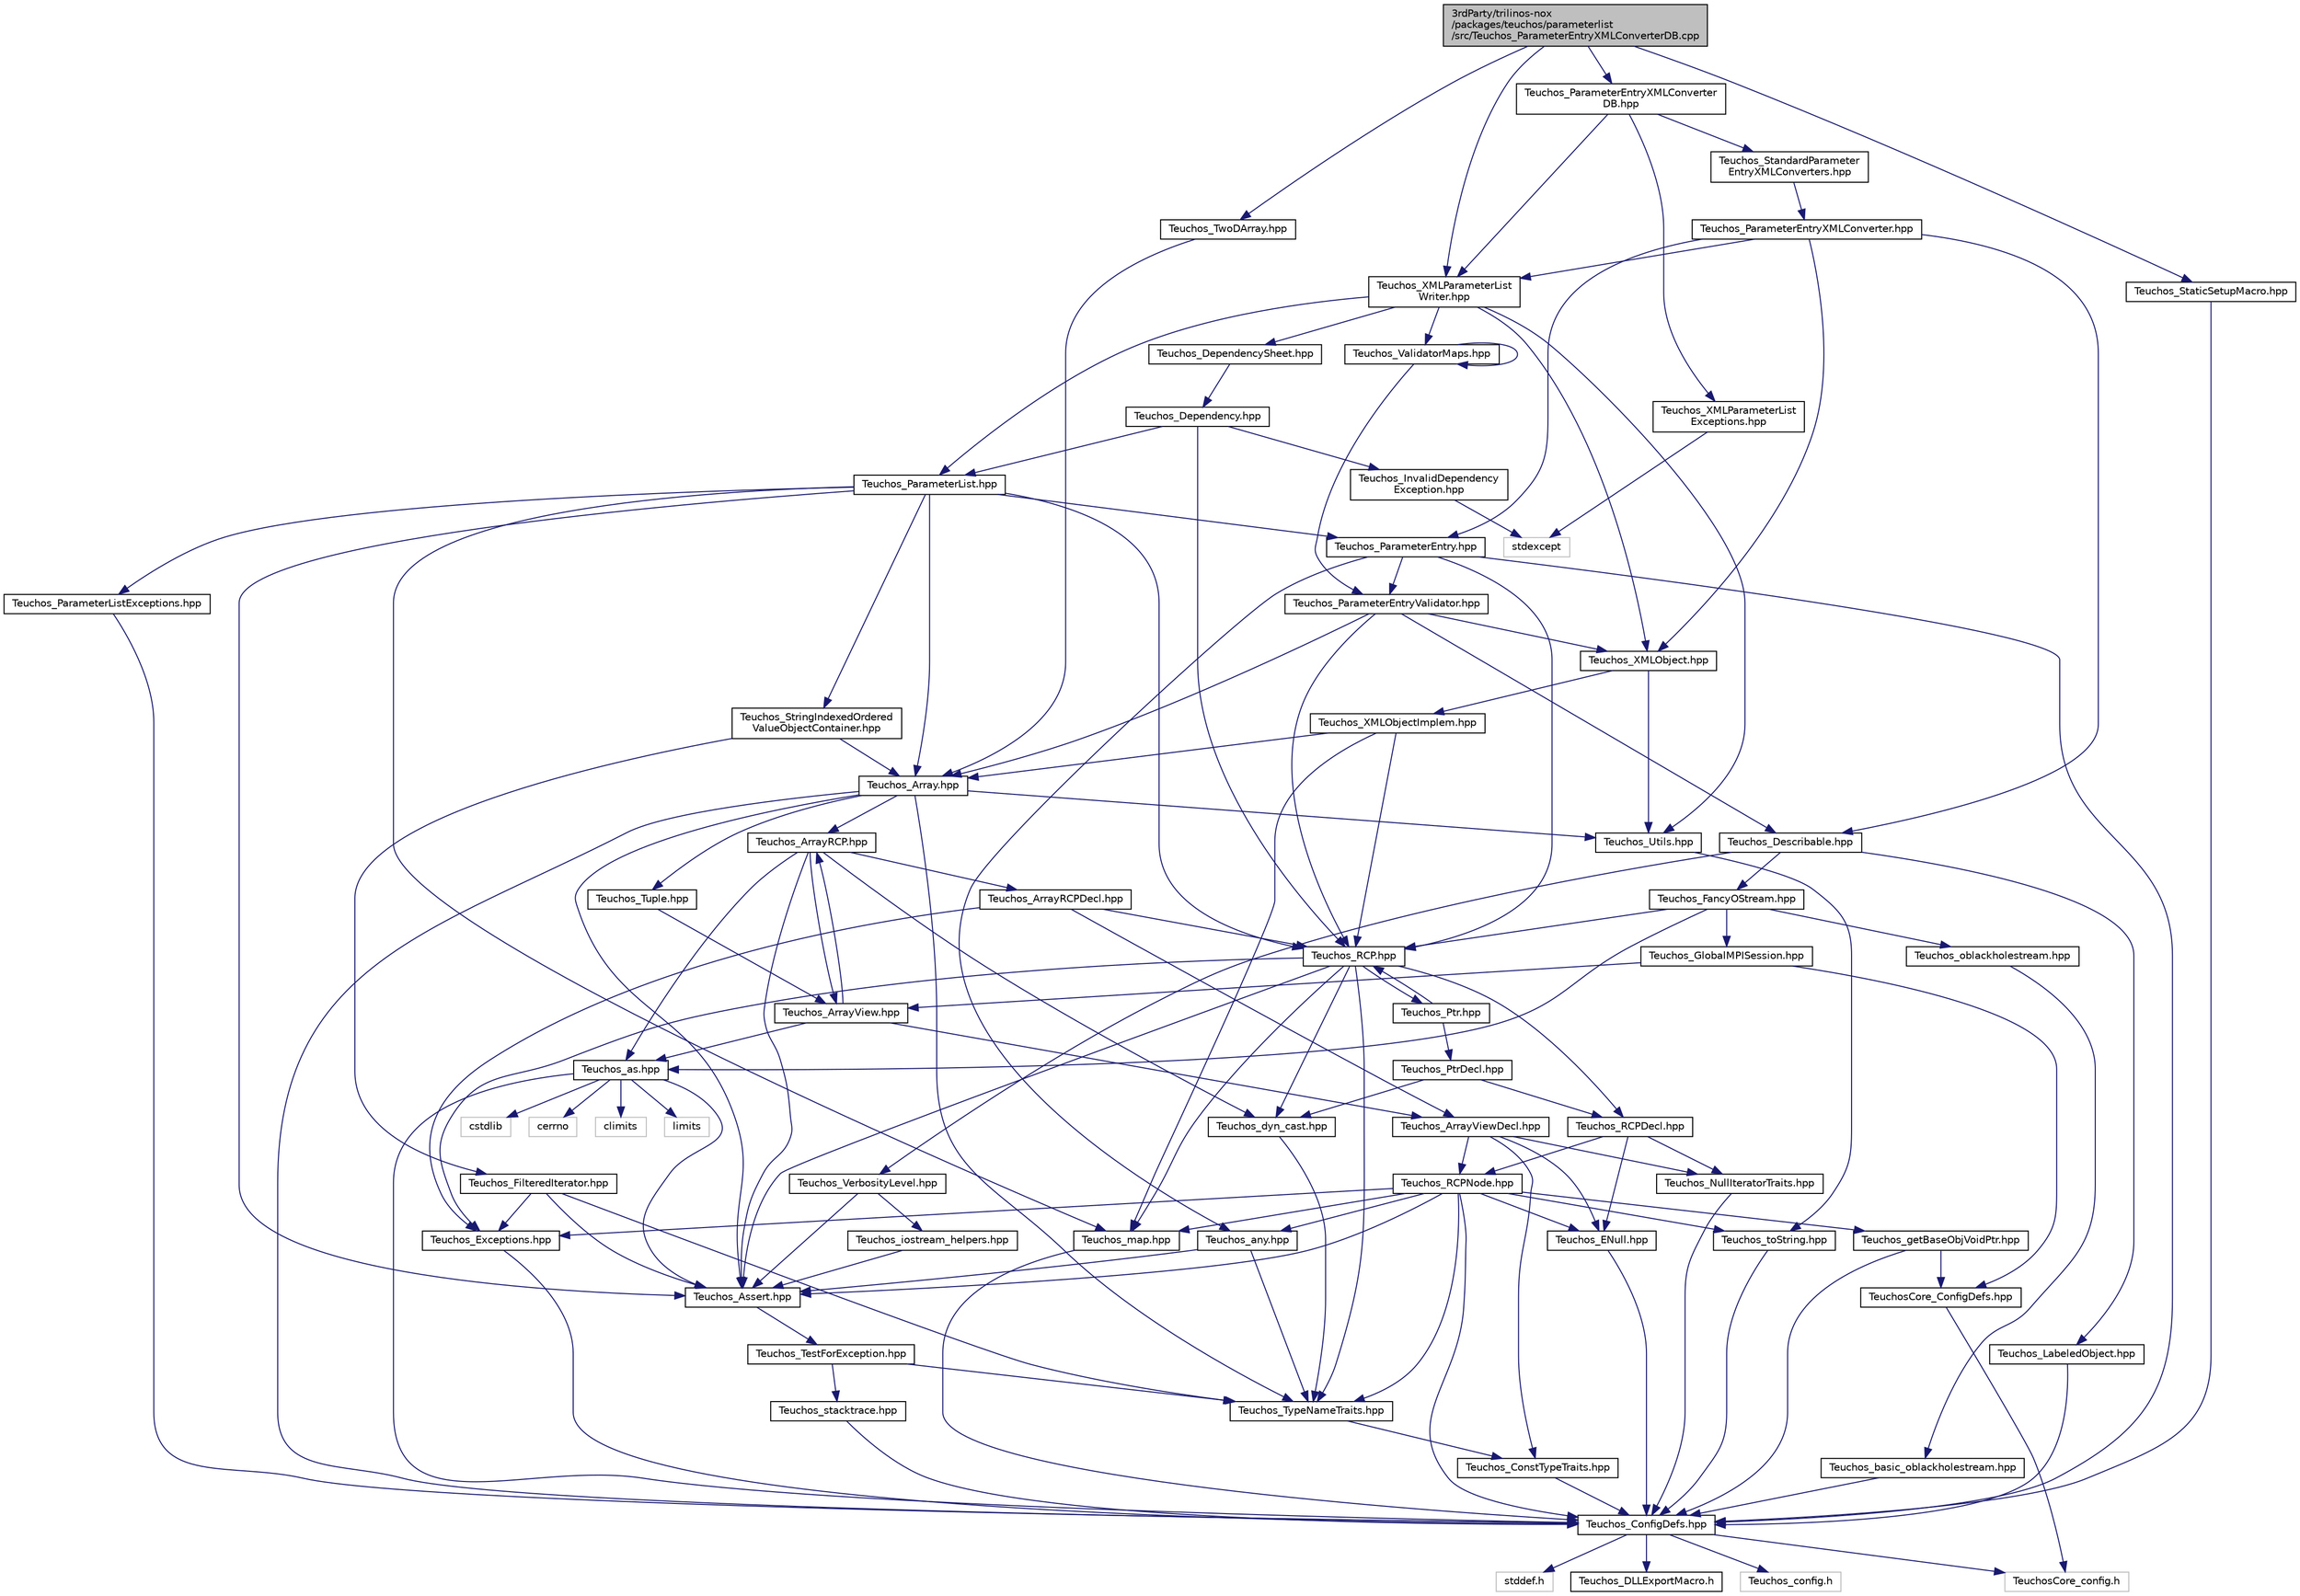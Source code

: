 digraph "3rdParty/trilinos-nox/packages/teuchos/parameterlist/src/Teuchos_ParameterEntryXMLConverterDB.cpp"
{
  edge [fontname="Helvetica",fontsize="10",labelfontname="Helvetica",labelfontsize="10"];
  node [fontname="Helvetica",fontsize="10",shape=record];
  Node0 [label="3rdParty/trilinos-nox\l/packages/teuchos/parameterlist\l/src/Teuchos_ParameterEntryXMLConverterDB.cpp",height=0.2,width=0.4,color="black", fillcolor="grey75", style="filled", fontcolor="black"];
  Node0 -> Node1 [color="midnightblue",fontsize="10",style="solid",fontname="Helvetica"];
  Node1 [label="Teuchos_ParameterEntryXMLConverter\lDB.hpp",height=0.2,width=0.4,color="black", fillcolor="white", style="filled",URL="$d3/deb/_teuchos___parameter_entry_x_m_l_converter_d_b_8hpp.html"];
  Node1 -> Node2 [color="midnightblue",fontsize="10",style="solid",fontname="Helvetica"];
  Node2 [label="Teuchos_StandardParameter\lEntryXMLConverters.hpp",height=0.2,width=0.4,color="black", fillcolor="white", style="filled",URL="$da/d93/_teuchos___standard_parameter_entry_x_m_l_converters_8hpp.html",tooltip="A collection of standard ParameterEntryXMLConverters. "];
  Node2 -> Node3 [color="midnightblue",fontsize="10",style="solid",fontname="Helvetica"];
  Node3 [label="Teuchos_ParameterEntryXMLConverter.hpp",height=0.2,width=0.4,color="black", fillcolor="white", style="filled",URL="$db/d9d/_teuchos___parameter_entry_x_m_l_converter_8hpp.html"];
  Node3 -> Node4 [color="midnightblue",fontsize="10",style="solid",fontname="Helvetica"];
  Node4 [label="Teuchos_ParameterEntry.hpp",height=0.2,width=0.4,color="black", fillcolor="white", style="filled",URL="$d9/daf/_teuchos___parameter_entry_8hpp.html",tooltip="Object held as the \"value\" in the Teuchos::ParameterList std::map. "];
  Node4 -> Node5 [color="midnightblue",fontsize="10",style="solid",fontname="Helvetica"];
  Node5 [label="Teuchos_ConfigDefs.hpp",height=0.2,width=0.4,color="black", fillcolor="white", style="filled",URL="$d5/d3c/_teuchos___config_defs_8hpp.html",tooltip="Teuchos header file which uses auto-configuration information to include necessary C++ headers..."];
  Node5 -> Node6 [color="midnightblue",fontsize="10",style="solid",fontname="Helvetica"];
  Node6 [label="TeuchosCore_config.h",height=0.2,width=0.4,color="grey75", fillcolor="white", style="filled"];
  Node5 -> Node7 [color="midnightblue",fontsize="10",style="solid",fontname="Helvetica"];
  Node7 [label="Teuchos_config.h",height=0.2,width=0.4,color="grey75", fillcolor="white", style="filled"];
  Node5 -> Node8 [color="midnightblue",fontsize="10",style="solid",fontname="Helvetica"];
  Node8 [label="stddef.h",height=0.2,width=0.4,color="grey75", fillcolor="white", style="filled"];
  Node5 -> Node9 [color="midnightblue",fontsize="10",style="solid",fontname="Helvetica"];
  Node9 [label="Teuchos_DLLExportMacro.h",height=0.2,width=0.4,color="black", fillcolor="white", style="filled",URL="$d2/dd7/_teuchos___d_l_l_export_macro_8h.html"];
  Node4 -> Node10 [color="midnightblue",fontsize="10",style="solid",fontname="Helvetica"];
  Node10 [label="Teuchos_any.hpp",height=0.2,width=0.4,color="black", fillcolor="white", style="filled",URL="$d9/dc9/_teuchos__any_8hpp.html",tooltip="Modified boost::any class for holding a templated value. "];
  Node10 -> Node11 [color="midnightblue",fontsize="10",style="solid",fontname="Helvetica"];
  Node11 [label="Teuchos_Assert.hpp",height=0.2,width=0.4,color="black", fillcolor="white", style="filled",URL="$d1/d94/_teuchos___assert_8hpp.html"];
  Node11 -> Node12 [color="midnightblue",fontsize="10",style="solid",fontname="Helvetica"];
  Node12 [label="Teuchos_TestForException.hpp",height=0.2,width=0.4,color="black", fillcolor="white", style="filled",URL="$d5/d6b/_teuchos___test_for_exception_8hpp.html",tooltip="Standard test and throw macros. "];
  Node12 -> Node13 [color="midnightblue",fontsize="10",style="solid",fontname="Helvetica"];
  Node13 [label="Teuchos_TypeNameTraits.hpp",height=0.2,width=0.4,color="black", fillcolor="white", style="filled",URL="$dc/dc1/_teuchos___type_name_traits_8hpp.html",tooltip="Defines basic traits returning the name of a type in a portable and readable way. ..."];
  Node13 -> Node14 [color="midnightblue",fontsize="10",style="solid",fontname="Helvetica"];
  Node14 [label="Teuchos_ConstTypeTraits.hpp",height=0.2,width=0.4,color="black", fillcolor="white", style="filled",URL="$d1/db4/_teuchos___const_type_traits_8hpp.html"];
  Node14 -> Node5 [color="midnightblue",fontsize="10",style="solid",fontname="Helvetica"];
  Node12 -> Node15 [color="midnightblue",fontsize="10",style="solid",fontname="Helvetica"];
  Node15 [label="Teuchos_stacktrace.hpp",height=0.2,width=0.4,color="black", fillcolor="white", style="filled",URL="$dd/d97/_teuchos__stacktrace_8hpp.html",tooltip="Functions for returning stacktrace info (GCC only initially). "];
  Node15 -> Node5 [color="midnightblue",fontsize="10",style="solid",fontname="Helvetica"];
  Node10 -> Node13 [color="midnightblue",fontsize="10",style="solid",fontname="Helvetica"];
  Node4 -> Node16 [color="midnightblue",fontsize="10",style="solid",fontname="Helvetica"];
  Node16 [label="Teuchos_RCP.hpp",height=0.2,width=0.4,color="black", fillcolor="white", style="filled",URL="$d5/de4/_teuchos___r_c_p_8hpp.html",tooltip="Reference-counted pointer class and non-member templated function implementations. "];
  Node16 -> Node17 [color="midnightblue",fontsize="10",style="solid",fontname="Helvetica"];
  Node17 [label="Teuchos_RCPDecl.hpp",height=0.2,width=0.4,color="black", fillcolor="white", style="filled",URL="$d0/dbc/_teuchos___r_c_p_decl_8hpp.html",tooltip="Reference-counted pointer class and non-member templated function implementations. "];
  Node17 -> Node18 [color="midnightblue",fontsize="10",style="solid",fontname="Helvetica"];
  Node18 [label="Teuchos_RCPNode.hpp",height=0.2,width=0.4,color="black", fillcolor="white", style="filled",URL="$d3/d30/_teuchos___r_c_p_node_8hpp.html",tooltip="Reference-counted pointer node classes. "];
  Node18 -> Node5 [color="midnightblue",fontsize="10",style="solid",fontname="Helvetica"];
  Node18 -> Node10 [color="midnightblue",fontsize="10",style="solid",fontname="Helvetica"];
  Node18 -> Node19 [color="midnightblue",fontsize="10",style="solid",fontname="Helvetica"];
  Node19 [label="Teuchos_map.hpp",height=0.2,width=0.4,color="black", fillcolor="white", style="filled",URL="$da/df9/_teuchos__map_8hpp.html",tooltip="Provides std::map class for deficient platforms. "];
  Node19 -> Node5 [color="midnightblue",fontsize="10",style="solid",fontname="Helvetica"];
  Node18 -> Node20 [color="midnightblue",fontsize="10",style="solid",fontname="Helvetica"];
  Node20 [label="Teuchos_ENull.hpp",height=0.2,width=0.4,color="black", fillcolor="white", style="filled",URL="$d7/d37/_teuchos___e_null_8hpp.html"];
  Node20 -> Node5 [color="midnightblue",fontsize="10",style="solid",fontname="Helvetica"];
  Node18 -> Node11 [color="midnightblue",fontsize="10",style="solid",fontname="Helvetica"];
  Node18 -> Node21 [color="midnightblue",fontsize="10",style="solid",fontname="Helvetica"];
  Node21 [label="Teuchos_Exceptions.hpp",height=0.2,width=0.4,color="black", fillcolor="white", style="filled",URL="$d2/d66/_teuchos___exceptions_8hpp.html"];
  Node21 -> Node5 [color="midnightblue",fontsize="10",style="solid",fontname="Helvetica"];
  Node18 -> Node13 [color="midnightblue",fontsize="10",style="solid",fontname="Helvetica"];
  Node18 -> Node22 [color="midnightblue",fontsize="10",style="solid",fontname="Helvetica"];
  Node22 [label="Teuchos_toString.hpp",height=0.2,width=0.4,color="black", fillcolor="white", style="filled",URL="$de/d8b/_teuchos__to_string_8hpp.html"];
  Node22 -> Node5 [color="midnightblue",fontsize="10",style="solid",fontname="Helvetica"];
  Node18 -> Node23 [color="midnightblue",fontsize="10",style="solid",fontname="Helvetica"];
  Node23 [label="Teuchos_getBaseObjVoidPtr.hpp",height=0.2,width=0.4,color="black", fillcolor="white", style="filled",URL="$db/ddb/_teuchos__get_base_obj_void_ptr_8hpp.html"];
  Node23 -> Node24 [color="midnightblue",fontsize="10",style="solid",fontname="Helvetica"];
  Node24 [label="TeuchosCore_ConfigDefs.hpp",height=0.2,width=0.4,color="black", fillcolor="white", style="filled",URL="$d1/d38/_teuchos_core___config_defs_8hpp.html"];
  Node24 -> Node6 [color="midnightblue",fontsize="10",style="solid",fontname="Helvetica"];
  Node23 -> Node5 [color="midnightblue",fontsize="10",style="solid",fontname="Helvetica"];
  Node17 -> Node20 [color="midnightblue",fontsize="10",style="solid",fontname="Helvetica"];
  Node17 -> Node25 [color="midnightblue",fontsize="10",style="solid",fontname="Helvetica"];
  Node25 [label="Teuchos_NullIteratorTraits.hpp",height=0.2,width=0.4,color="black", fillcolor="white", style="filled",URL="$d6/d76/_teuchos___null_iterator_traits_8hpp.html"];
  Node25 -> Node5 [color="midnightblue",fontsize="10",style="solid",fontname="Helvetica"];
  Node16 -> Node26 [color="midnightblue",fontsize="10",style="solid",fontname="Helvetica"];
  Node26 [label="Teuchos_Ptr.hpp",height=0.2,width=0.4,color="black", fillcolor="white", style="filled",URL="$dc/dc8/_teuchos___ptr_8hpp.html"];
  Node26 -> Node27 [color="midnightblue",fontsize="10",style="solid",fontname="Helvetica"];
  Node27 [label="Teuchos_PtrDecl.hpp",height=0.2,width=0.4,color="black", fillcolor="white", style="filled",URL="$df/dbd/_teuchos___ptr_decl_8hpp.html"];
  Node27 -> Node17 [color="midnightblue",fontsize="10",style="solid",fontname="Helvetica"];
  Node27 -> Node28 [color="midnightblue",fontsize="10",style="solid",fontname="Helvetica"];
  Node28 [label="Teuchos_dyn_cast.hpp",height=0.2,width=0.4,color="black", fillcolor="white", style="filled",URL="$d9/d17/_teuchos__dyn__cast_8hpp.html"];
  Node28 -> Node13 [color="midnightblue",fontsize="10",style="solid",fontname="Helvetica"];
  Node26 -> Node16 [color="midnightblue",fontsize="10",style="solid",fontname="Helvetica"];
  Node16 -> Node11 [color="midnightblue",fontsize="10",style="solid",fontname="Helvetica"];
  Node16 -> Node21 [color="midnightblue",fontsize="10",style="solid",fontname="Helvetica"];
  Node16 -> Node28 [color="midnightblue",fontsize="10",style="solid",fontname="Helvetica"];
  Node16 -> Node19 [color="midnightblue",fontsize="10",style="solid",fontname="Helvetica"];
  Node16 -> Node13 [color="midnightblue",fontsize="10",style="solid",fontname="Helvetica"];
  Node4 -> Node29 [color="midnightblue",fontsize="10",style="solid",fontname="Helvetica"];
  Node29 [label="Teuchos_ParameterEntryValidator.hpp",height=0.2,width=0.4,color="black", fillcolor="white", style="filled",URL="$d1/da5/_teuchos___parameter_entry_validator_8hpp.html"];
  Node29 -> Node16 [color="midnightblue",fontsize="10",style="solid",fontname="Helvetica"];
  Node29 -> Node30 [color="midnightblue",fontsize="10",style="solid",fontname="Helvetica"];
  Node30 [label="Teuchos_Array.hpp",height=0.2,width=0.4,color="black", fillcolor="white", style="filled",URL="$df/d74/_teuchos___array_8hpp.html",tooltip="Templated array class derived from the STL std::vector. "];
  Node30 -> Node5 [color="midnightblue",fontsize="10",style="solid",fontname="Helvetica"];
  Node30 -> Node11 [color="midnightblue",fontsize="10",style="solid",fontname="Helvetica"];
  Node30 -> Node13 [color="midnightblue",fontsize="10",style="solid",fontname="Helvetica"];
  Node30 -> Node31 [color="midnightblue",fontsize="10",style="solid",fontname="Helvetica"];
  Node31 [label="Teuchos_ArrayRCP.hpp",height=0.2,width=0.4,color="black", fillcolor="white", style="filled",URL="$dc/dde/_teuchos___array_r_c_p_8hpp.html"];
  Node31 -> Node32 [color="midnightblue",fontsize="10",style="solid",fontname="Helvetica"];
  Node32 [label="Teuchos_ArrayRCPDecl.hpp",height=0.2,width=0.4,color="black", fillcolor="white", style="filled",URL="$d6/d98/_teuchos___array_r_c_p_decl_8hpp.html"];
  Node32 -> Node16 [color="midnightblue",fontsize="10",style="solid",fontname="Helvetica"];
  Node32 -> Node21 [color="midnightblue",fontsize="10",style="solid",fontname="Helvetica"];
  Node32 -> Node33 [color="midnightblue",fontsize="10",style="solid",fontname="Helvetica"];
  Node33 [label="Teuchos_ArrayViewDecl.hpp",height=0.2,width=0.4,color="black", fillcolor="white", style="filled",URL="$dd/d83/_teuchos___array_view_decl_8hpp.html"];
  Node33 -> Node18 [color="midnightblue",fontsize="10",style="solid",fontname="Helvetica"];
  Node33 -> Node20 [color="midnightblue",fontsize="10",style="solid",fontname="Helvetica"];
  Node33 -> Node25 [color="midnightblue",fontsize="10",style="solid",fontname="Helvetica"];
  Node33 -> Node14 [color="midnightblue",fontsize="10",style="solid",fontname="Helvetica"];
  Node31 -> Node34 [color="midnightblue",fontsize="10",style="solid",fontname="Helvetica"];
  Node34 [label="Teuchos_ArrayView.hpp",height=0.2,width=0.4,color="black", fillcolor="white", style="filled",URL="$df/d54/_teuchos___array_view_8hpp.html"];
  Node34 -> Node33 [color="midnightblue",fontsize="10",style="solid",fontname="Helvetica"];
  Node34 -> Node31 [color="midnightblue",fontsize="10",style="solid",fontname="Helvetica"];
  Node34 -> Node35 [color="midnightblue",fontsize="10",style="solid",fontname="Helvetica"];
  Node35 [label="Teuchos_as.hpp",height=0.2,width=0.4,color="black", fillcolor="white", style="filled",URL="$d2/db9/_teuchos__as_8hpp.html",tooltip="Definition of Teuchos::as, for conversions between types. "];
  Node35 -> Node5 [color="midnightblue",fontsize="10",style="solid",fontname="Helvetica"];
  Node35 -> Node11 [color="midnightblue",fontsize="10",style="solid",fontname="Helvetica"];
  Node35 -> Node36 [color="midnightblue",fontsize="10",style="solid",fontname="Helvetica"];
  Node36 [label="limits",height=0.2,width=0.4,color="grey75", fillcolor="white", style="filled"];
  Node35 -> Node37 [color="midnightblue",fontsize="10",style="solid",fontname="Helvetica"];
  Node37 [label="cstdlib",height=0.2,width=0.4,color="grey75", fillcolor="white", style="filled"];
  Node35 -> Node38 [color="midnightblue",fontsize="10",style="solid",fontname="Helvetica"];
  Node38 [label="cerrno",height=0.2,width=0.4,color="grey75", fillcolor="white", style="filled"];
  Node35 -> Node39 [color="midnightblue",fontsize="10",style="solid",fontname="Helvetica"];
  Node39 [label="climits",height=0.2,width=0.4,color="grey75", fillcolor="white", style="filled"];
  Node31 -> Node11 [color="midnightblue",fontsize="10",style="solid",fontname="Helvetica"];
  Node31 -> Node28 [color="midnightblue",fontsize="10",style="solid",fontname="Helvetica"];
  Node31 -> Node35 [color="midnightblue",fontsize="10",style="solid",fontname="Helvetica"];
  Node30 -> Node40 [color="midnightblue",fontsize="10",style="solid",fontname="Helvetica"];
  Node40 [label="Teuchos_Tuple.hpp",height=0.2,width=0.4,color="black", fillcolor="white", style="filled",URL="$dd/deb/_teuchos___tuple_8hpp.html"];
  Node40 -> Node34 [color="midnightblue",fontsize="10",style="solid",fontname="Helvetica"];
  Node30 -> Node41 [color="midnightblue",fontsize="10",style="solid",fontname="Helvetica"];
  Node41 [label="Teuchos_Utils.hpp",height=0.2,width=0.4,color="black", fillcolor="white", style="filled",URL="$da/d13/_teuchos___utils_8hpp.html",tooltip="A utilities class for Teuchos. "];
  Node41 -> Node22 [color="midnightblue",fontsize="10",style="solid",fontname="Helvetica"];
  Node29 -> Node42 [color="midnightblue",fontsize="10",style="solid",fontname="Helvetica"];
  Node42 [label="Teuchos_XMLObject.hpp",height=0.2,width=0.4,color="black", fillcolor="white", style="filled",URL="$d5/d86/_teuchos___x_m_l_object_8hpp.html",tooltip="An object representation of a subset of XML data. "];
  Node42 -> Node43 [color="midnightblue",fontsize="10",style="solid",fontname="Helvetica"];
  Node43 [label="Teuchos_XMLObjectImplem.hpp",height=0.2,width=0.4,color="black", fillcolor="white", style="filled",URL="$d9/d6a/_teuchos___x_m_l_object_implem_8hpp.html",tooltip="Low level implementation of XMLObject. "];
  Node43 -> Node19 [color="midnightblue",fontsize="10",style="solid",fontname="Helvetica"];
  Node43 -> Node30 [color="midnightblue",fontsize="10",style="solid",fontname="Helvetica"];
  Node43 -> Node16 [color="midnightblue",fontsize="10",style="solid",fontname="Helvetica"];
  Node42 -> Node41 [color="midnightblue",fontsize="10",style="solid",fontname="Helvetica"];
  Node29 -> Node44 [color="midnightblue",fontsize="10",style="solid",fontname="Helvetica"];
  Node44 [label="Teuchos_Describable.hpp",height=0.2,width=0.4,color="black", fillcolor="white", style="filled",URL="$d8/d2e/_teuchos___describable_8hpp.html"];
  Node44 -> Node45 [color="midnightblue",fontsize="10",style="solid",fontname="Helvetica"];
  Node45 [label="Teuchos_VerbosityLevel.hpp",height=0.2,width=0.4,color="black", fillcolor="white", style="filled",URL="$d8/d4f/_teuchos___verbosity_level_8hpp.html"];
  Node45 -> Node11 [color="midnightblue",fontsize="10",style="solid",fontname="Helvetica"];
  Node45 -> Node46 [color="midnightblue",fontsize="10",style="solid",fontname="Helvetica"];
  Node46 [label="Teuchos_iostream_helpers.hpp",height=0.2,width=0.4,color="black", fillcolor="white", style="filled",URL="$de/dad/_teuchos__iostream__helpers_8hpp.html"];
  Node46 -> Node11 [color="midnightblue",fontsize="10",style="solid",fontname="Helvetica"];
  Node44 -> Node47 [color="midnightblue",fontsize="10",style="solid",fontname="Helvetica"];
  Node47 [label="Teuchos_FancyOStream.hpp",height=0.2,width=0.4,color="black", fillcolor="white", style="filled",URL="$d2/d6a/_teuchos___fancy_o_stream_8hpp.html"];
  Node47 -> Node16 [color="midnightblue",fontsize="10",style="solid",fontname="Helvetica"];
  Node47 -> Node48 [color="midnightblue",fontsize="10",style="solid",fontname="Helvetica"];
  Node48 [label="Teuchos_GlobalMPISession.hpp",height=0.2,width=0.4,color="black", fillcolor="white", style="filled",URL="$d4/df8/_teuchos___global_m_p_i_session_8hpp.html",tooltip="A MPI utilities class, providing methods for initializing, finalizing, and querying the global MPI se..."];
  Node48 -> Node24 [color="midnightblue",fontsize="10",style="solid",fontname="Helvetica"];
  Node48 -> Node34 [color="midnightblue",fontsize="10",style="solid",fontname="Helvetica"];
  Node47 -> Node49 [color="midnightblue",fontsize="10",style="solid",fontname="Helvetica"];
  Node49 [label="Teuchos_oblackholestream.hpp",height=0.2,width=0.4,color="black", fillcolor="white", style="filled",URL="$da/df2/_teuchos__oblackholestream_8hpp.html"];
  Node49 -> Node50 [color="midnightblue",fontsize="10",style="solid",fontname="Helvetica"];
  Node50 [label="Teuchos_basic_oblackholestream.hpp",height=0.2,width=0.4,color="black", fillcolor="white", style="filled",URL="$d2/de6/_teuchos__basic__oblackholestream_8hpp.html"];
  Node50 -> Node5 [color="midnightblue",fontsize="10",style="solid",fontname="Helvetica"];
  Node47 -> Node35 [color="midnightblue",fontsize="10",style="solid",fontname="Helvetica"];
  Node44 -> Node51 [color="midnightblue",fontsize="10",style="solid",fontname="Helvetica"];
  Node51 [label="Teuchos_LabeledObject.hpp",height=0.2,width=0.4,color="black", fillcolor="white", style="filled",URL="$d2/de2/_teuchos___labeled_object_8hpp.html"];
  Node51 -> Node5 [color="midnightblue",fontsize="10",style="solid",fontname="Helvetica"];
  Node3 -> Node42 [color="midnightblue",fontsize="10",style="solid",fontname="Helvetica"];
  Node3 -> Node44 [color="midnightblue",fontsize="10",style="solid",fontname="Helvetica"];
  Node3 -> Node52 [color="midnightblue",fontsize="10",style="solid",fontname="Helvetica"];
  Node52 [label="Teuchos_XMLParameterList\lWriter.hpp",height=0.2,width=0.4,color="black", fillcolor="white", style="filled",URL="$df/dbd/_teuchos___x_m_l_parameter_list_writer_8hpp.html",tooltip="Writes a ParameterList to an XML object. "];
  Node52 -> Node53 [color="midnightblue",fontsize="10",style="solid",fontname="Helvetica"];
  Node53 [label="Teuchos_ParameterList.hpp",height=0.2,width=0.4,color="black", fillcolor="white", style="filled",URL="$df/d49/_teuchos___parameter_list_8hpp.html",tooltip="Templated Parameter List class. "];
  Node53 -> Node54 [color="midnightblue",fontsize="10",style="solid",fontname="Helvetica"];
  Node54 [label="Teuchos_ParameterListExceptions.hpp",height=0.2,width=0.4,color="black", fillcolor="white", style="filled",URL="$dd/d54/_teuchos___parameter_list_exceptions_8hpp.html"];
  Node54 -> Node5 [color="midnightblue",fontsize="10",style="solid",fontname="Helvetica"];
  Node53 -> Node4 [color="midnightblue",fontsize="10",style="solid",fontname="Helvetica"];
  Node53 -> Node55 [color="midnightblue",fontsize="10",style="solid",fontname="Helvetica"];
  Node55 [label="Teuchos_StringIndexedOrdered\lValueObjectContainer.hpp",height=0.2,width=0.4,color="black", fillcolor="white", style="filled",URL="$da/d7f/_teuchos___string_indexed_ordered_value_object_container_8hpp.html"];
  Node55 -> Node30 [color="midnightblue",fontsize="10",style="solid",fontname="Helvetica"];
  Node55 -> Node56 [color="midnightblue",fontsize="10",style="solid",fontname="Helvetica"];
  Node56 [label="Teuchos_FilteredIterator.hpp",height=0.2,width=0.4,color="black", fillcolor="white", style="filled",URL="$d9/d7d/_teuchos___filtered_iterator_8hpp.html"];
  Node56 -> Node11 [color="midnightblue",fontsize="10",style="solid",fontname="Helvetica"];
  Node56 -> Node13 [color="midnightblue",fontsize="10",style="solid",fontname="Helvetica"];
  Node56 -> Node21 [color="midnightblue",fontsize="10",style="solid",fontname="Helvetica"];
  Node53 -> Node11 [color="midnightblue",fontsize="10",style="solid",fontname="Helvetica"];
  Node53 -> Node16 [color="midnightblue",fontsize="10",style="solid",fontname="Helvetica"];
  Node53 -> Node30 [color="midnightblue",fontsize="10",style="solid",fontname="Helvetica"];
  Node53 -> Node19 [color="midnightblue",fontsize="10",style="solid",fontname="Helvetica"];
  Node52 -> Node42 [color="midnightblue",fontsize="10",style="solid",fontname="Helvetica"];
  Node52 -> Node41 [color="midnightblue",fontsize="10",style="solid",fontname="Helvetica"];
  Node52 -> Node57 [color="midnightblue",fontsize="10",style="solid",fontname="Helvetica"];
  Node57 [label="Teuchos_DependencySheet.hpp",height=0.2,width=0.4,color="black", fillcolor="white", style="filled",URL="$dc/d47/_teuchos___dependency_sheet_8hpp.html",tooltip="DataStructure keeping track of dependencies. "];
  Node57 -> Node58 [color="midnightblue",fontsize="10",style="solid",fontname="Helvetica"];
  Node58 [label="Teuchos_Dependency.hpp",height=0.2,width=0.4,color="black", fillcolor="white", style="filled",URL="$de/d10/_teuchos___dependency_8hpp.html"];
  Node58 -> Node16 [color="midnightblue",fontsize="10",style="solid",fontname="Helvetica"];
  Node58 -> Node53 [color="midnightblue",fontsize="10",style="solid",fontname="Helvetica"];
  Node58 -> Node59 [color="midnightblue",fontsize="10",style="solid",fontname="Helvetica"];
  Node59 [label="Teuchos_InvalidDependency\lException.hpp",height=0.2,width=0.4,color="black", fillcolor="white", style="filled",URL="$dc/dd8/_teuchos___invalid_dependency_exception_8hpp.html"];
  Node59 -> Node60 [color="midnightblue",fontsize="10",style="solid",fontname="Helvetica"];
  Node60 [label="stdexcept",height=0.2,width=0.4,color="grey75", fillcolor="white", style="filled"];
  Node52 -> Node61 [color="midnightblue",fontsize="10",style="solid",fontname="Helvetica"];
  Node61 [label="Teuchos_ValidatorMaps.hpp",height=0.2,width=0.4,color="black", fillcolor="white", style="filled",URL="$dd/d14/_teuchos___validator_maps_8hpp.html"];
  Node61 -> Node29 [color="midnightblue",fontsize="10",style="solid",fontname="Helvetica"];
  Node61 -> Node61 [color="midnightblue",fontsize="10",style="solid",fontname="Helvetica"];
  Node1 -> Node62 [color="midnightblue",fontsize="10",style="solid",fontname="Helvetica"];
  Node62 [label="Teuchos_XMLParameterList\lExceptions.hpp",height=0.2,width=0.4,color="black", fillcolor="white", style="filled",URL="$d0/d7a/_teuchos___x_m_l_parameter_list_exceptions_8hpp.html",tooltip="A collection of Exceptions that can be potentially thrown when converting a ParameterList to and from..."];
  Node62 -> Node60 [color="midnightblue",fontsize="10",style="solid",fontname="Helvetica"];
  Node1 -> Node52 [color="midnightblue",fontsize="10",style="solid",fontname="Helvetica"];
  Node0 -> Node52 [color="midnightblue",fontsize="10",style="solid",fontname="Helvetica"];
  Node0 -> Node63 [color="midnightblue",fontsize="10",style="solid",fontname="Helvetica"];
  Node63 [label="Teuchos_StaticSetupMacro.hpp",height=0.2,width=0.4,color="black", fillcolor="white", style="filled",URL="$df/d46/_teuchos___static_setup_macro_8hpp.html"];
  Node63 -> Node5 [color="midnightblue",fontsize="10",style="solid",fontname="Helvetica"];
  Node0 -> Node64 [color="midnightblue",fontsize="10",style="solid",fontname="Helvetica"];
  Node64 [label="Teuchos_TwoDArray.hpp",height=0.2,width=0.4,color="black", fillcolor="white", style="filled",URL="$d5/d5c/_teuchos___two_d_array_8hpp.html",tooltip="A thin wrapper around the Teuchos Array class that allows for 2 dimensional arrays. "];
  Node64 -> Node30 [color="midnightblue",fontsize="10",style="solid",fontname="Helvetica"];
}
